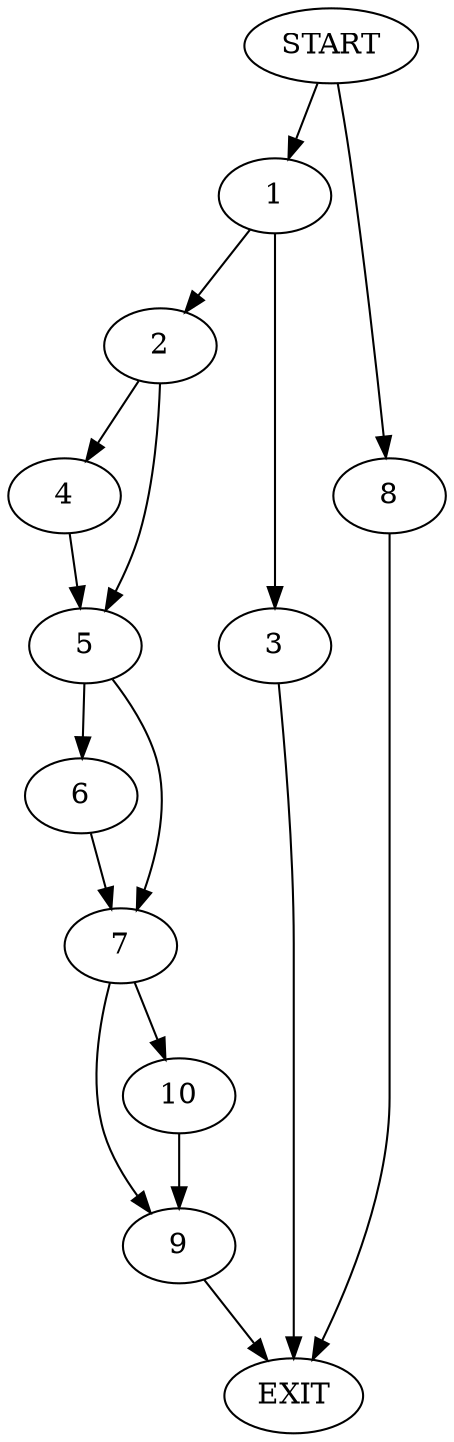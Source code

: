 digraph {
0 [label="START"]
11 [label="EXIT"]
0 -> 1
1 -> 2
1 -> 3
3 -> 11
2 -> 4
2 -> 5
4 -> 5
5 -> 6
5 -> 7
0 -> 8
8 -> 11
6 -> 7
7 -> 9
7 -> 10
9 -> 11
10 -> 9
}
